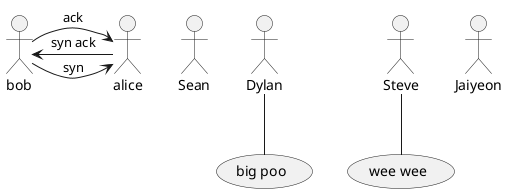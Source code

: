 @startuml wacky-races
actor Sean
actor Dylan
actor Steve
actor Jaiyeon
Dylan -- (big poo)
Steve -- (wee wee)
bob -> alice: syn
bob <- alice: syn ack
bob -> alice: ack
@enduml
